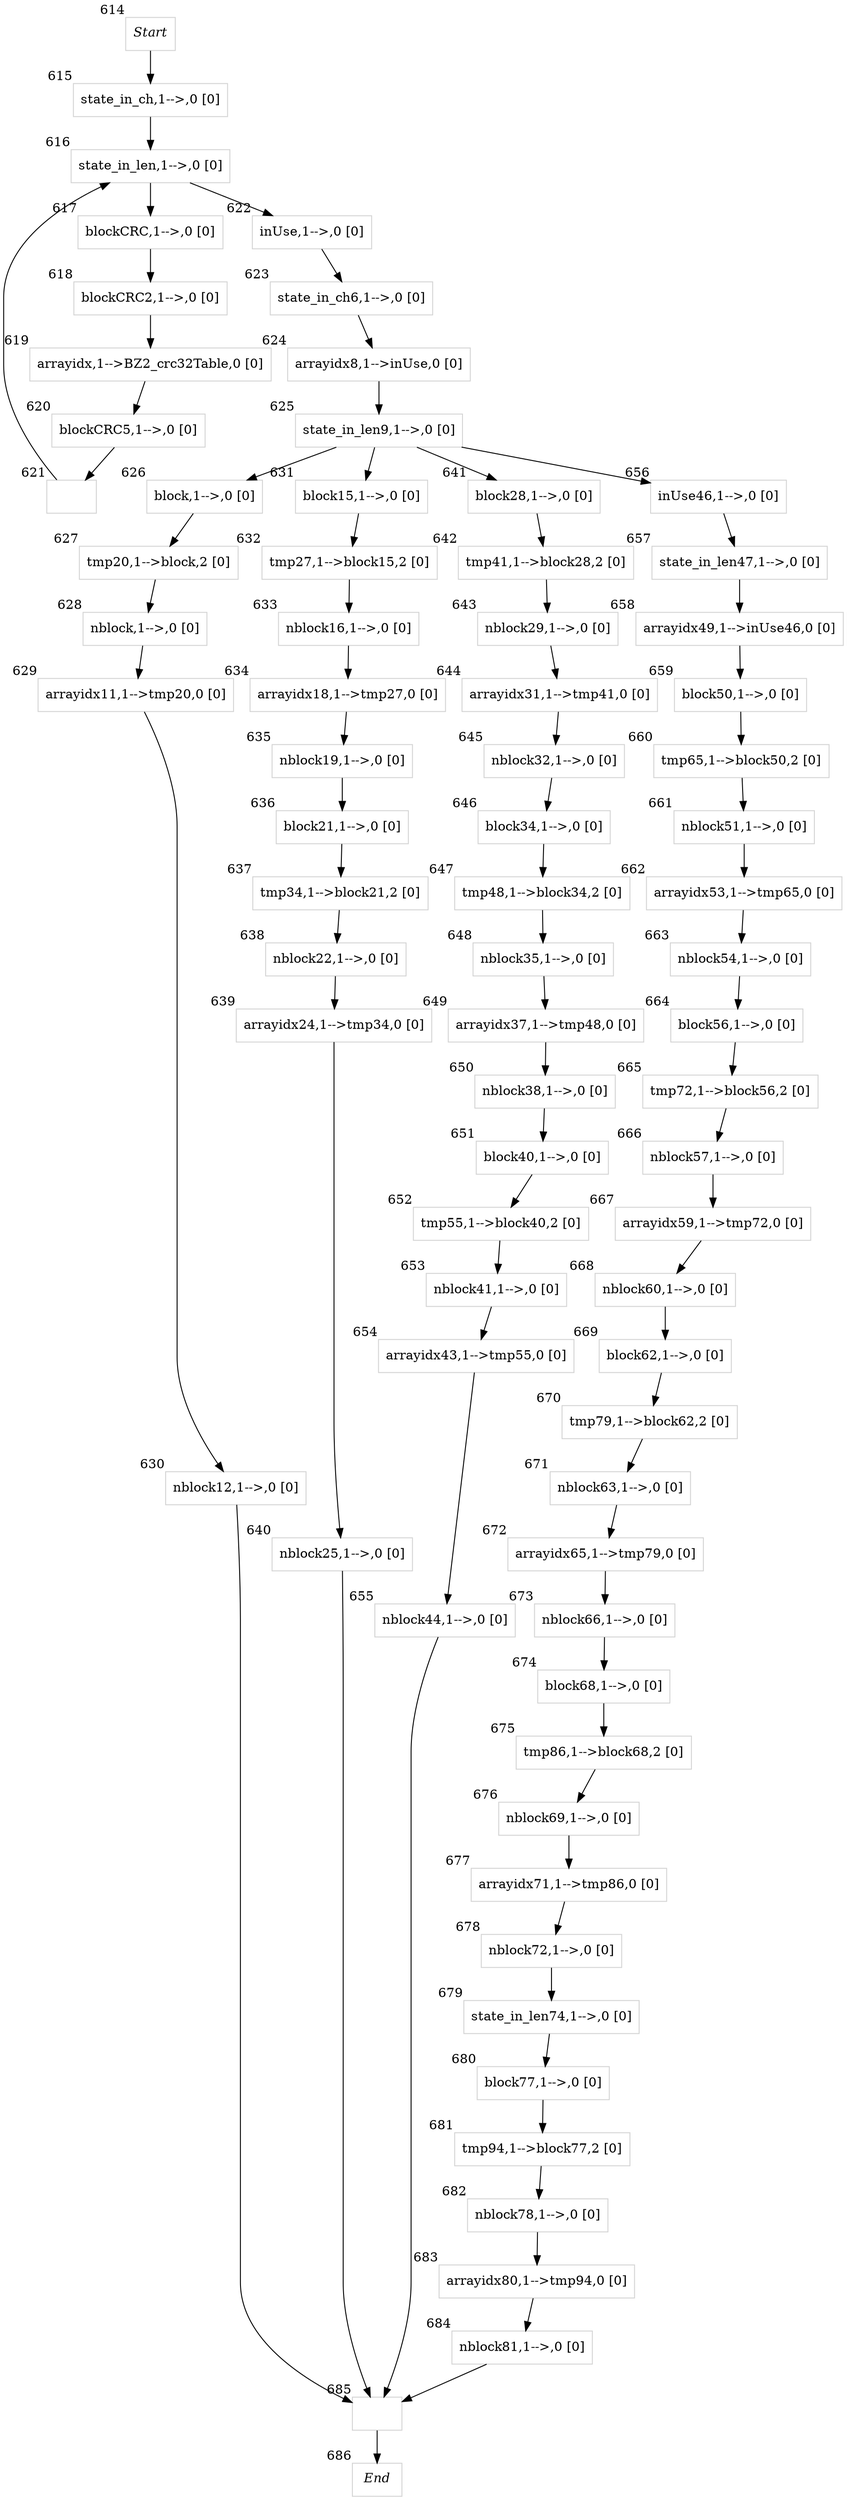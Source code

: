 digraph GPG{
node [shape=box]; 
614[label=<<I>Start</I>>,xlabel="614", color=lightgray, fontcolor=black];
614->615;
615[label="state_in_ch,1-->,0 [0]
",xlabel="615", color=lightgray, fontcolor=black];
615->616;
616[label="state_in_len,1-->,0 [0]
",xlabel="616", color=lightgray, fontcolor=black];
616->617;
616->622;
617[label="blockCRC,1-->,0 [0]
",xlabel="617", color=lightgray, fontcolor=black];
617->618;
618[label="blockCRC2,1-->,0 [0]
",xlabel="618", color=lightgray, fontcolor=black];
618->619;
619[label="arrayidx,1-->BZ2_crc32Table,0 [0]
",xlabel="619", color=lightgray, fontcolor=black];
619->620;
620[label="blockCRC5,1-->,0 [0]
",xlabel="620", color=lightgray, fontcolor=black];
620->621;
621[label="",xlabel="621", color=lightgray, fontcolor=black];
621->616;
622[label="inUse,1-->,0 [0]
",xlabel="622", color=lightgray, fontcolor=black];
622->623;
623[label="state_in_ch6,1-->,0 [0]
",xlabel="623", color=lightgray, fontcolor=black];
623->624;
624[label="arrayidx8,1-->inUse,0 [0]
",xlabel="624", color=lightgray, fontcolor=black];
624->625;
625[label="state_in_len9,1-->,0 [0]
",xlabel="625", color=lightgray, fontcolor=black];
625->626;
625->631;
625->641;
625->656;
626[label="block,1-->,0 [0]
",xlabel="626", color=lightgray, fontcolor=black];
626->627;
627[label="tmp20,1-->block,2 [0]
",xlabel="627", color=lightgray, fontcolor=black];
627->628;
628[label="nblock,1-->,0 [0]
",xlabel="628", color=lightgray, fontcolor=black];
628->629;
629[label="arrayidx11,1-->tmp20,0 [0]
",xlabel="629", color=lightgray, fontcolor=black];
629->630;
630[label="nblock12,1-->,0 [0]
",xlabel="630", color=lightgray, fontcolor=black];
630->685;
631[label="block15,1-->,0 [0]
",xlabel="631", color=lightgray, fontcolor=black];
631->632;
632[label="tmp27,1-->block15,2 [0]
",xlabel="632", color=lightgray, fontcolor=black];
632->633;
633[label="nblock16,1-->,0 [0]
",xlabel="633", color=lightgray, fontcolor=black];
633->634;
634[label="arrayidx18,1-->tmp27,0 [0]
",xlabel="634", color=lightgray, fontcolor=black];
634->635;
635[label="nblock19,1-->,0 [0]
",xlabel="635", color=lightgray, fontcolor=black];
635->636;
636[label="block21,1-->,0 [0]
",xlabel="636", color=lightgray, fontcolor=black];
636->637;
637[label="tmp34,1-->block21,2 [0]
",xlabel="637", color=lightgray, fontcolor=black];
637->638;
638[label="nblock22,1-->,0 [0]
",xlabel="638", color=lightgray, fontcolor=black];
638->639;
639[label="arrayidx24,1-->tmp34,0 [0]
",xlabel="639", color=lightgray, fontcolor=black];
639->640;
640[label="nblock25,1-->,0 [0]
",xlabel="640", color=lightgray, fontcolor=black];
640->685;
641[label="block28,1-->,0 [0]
",xlabel="641", color=lightgray, fontcolor=black];
641->642;
642[label="tmp41,1-->block28,2 [0]
",xlabel="642", color=lightgray, fontcolor=black];
642->643;
643[label="nblock29,1-->,0 [0]
",xlabel="643", color=lightgray, fontcolor=black];
643->644;
644[label="arrayidx31,1-->tmp41,0 [0]
",xlabel="644", color=lightgray, fontcolor=black];
644->645;
645[label="nblock32,1-->,0 [0]
",xlabel="645", color=lightgray, fontcolor=black];
645->646;
646[label="block34,1-->,0 [0]
",xlabel="646", color=lightgray, fontcolor=black];
646->647;
647[label="tmp48,1-->block34,2 [0]
",xlabel="647", color=lightgray, fontcolor=black];
647->648;
648[label="nblock35,1-->,0 [0]
",xlabel="648", color=lightgray, fontcolor=black];
648->649;
649[label="arrayidx37,1-->tmp48,0 [0]
",xlabel="649", color=lightgray, fontcolor=black];
649->650;
650[label="nblock38,1-->,0 [0]
",xlabel="650", color=lightgray, fontcolor=black];
650->651;
651[label="block40,1-->,0 [0]
",xlabel="651", color=lightgray, fontcolor=black];
651->652;
652[label="tmp55,1-->block40,2 [0]
",xlabel="652", color=lightgray, fontcolor=black];
652->653;
653[label="nblock41,1-->,0 [0]
",xlabel="653", color=lightgray, fontcolor=black];
653->654;
654[label="arrayidx43,1-->tmp55,0 [0]
",xlabel="654", color=lightgray, fontcolor=black];
654->655;
655[label="nblock44,1-->,0 [0]
",xlabel="655", color=lightgray, fontcolor=black];
655->685;
656[label="inUse46,1-->,0 [0]
",xlabel="656", color=lightgray, fontcolor=black];
656->657;
657[label="state_in_len47,1-->,0 [0]
",xlabel="657", color=lightgray, fontcolor=black];
657->658;
658[label="arrayidx49,1-->inUse46,0 [0]
",xlabel="658", color=lightgray, fontcolor=black];
658->659;
659[label="block50,1-->,0 [0]
",xlabel="659", color=lightgray, fontcolor=black];
659->660;
660[label="tmp65,1-->block50,2 [0]
",xlabel="660", color=lightgray, fontcolor=black];
660->661;
661[label="nblock51,1-->,0 [0]
",xlabel="661", color=lightgray, fontcolor=black];
661->662;
662[label="arrayidx53,1-->tmp65,0 [0]
",xlabel="662", color=lightgray, fontcolor=black];
662->663;
663[label="nblock54,1-->,0 [0]
",xlabel="663", color=lightgray, fontcolor=black];
663->664;
664[label="block56,1-->,0 [0]
",xlabel="664", color=lightgray, fontcolor=black];
664->665;
665[label="tmp72,1-->block56,2 [0]
",xlabel="665", color=lightgray, fontcolor=black];
665->666;
666[label="nblock57,1-->,0 [0]
",xlabel="666", color=lightgray, fontcolor=black];
666->667;
667[label="arrayidx59,1-->tmp72,0 [0]
",xlabel="667", color=lightgray, fontcolor=black];
667->668;
668[label="nblock60,1-->,0 [0]
",xlabel="668", color=lightgray, fontcolor=black];
668->669;
669[label="block62,1-->,0 [0]
",xlabel="669", color=lightgray, fontcolor=black];
669->670;
670[label="tmp79,1-->block62,2 [0]
",xlabel="670", color=lightgray, fontcolor=black];
670->671;
671[label="nblock63,1-->,0 [0]
",xlabel="671", color=lightgray, fontcolor=black];
671->672;
672[label="arrayidx65,1-->tmp79,0 [0]
",xlabel="672", color=lightgray, fontcolor=black];
672->673;
673[label="nblock66,1-->,0 [0]
",xlabel="673", color=lightgray, fontcolor=black];
673->674;
674[label="block68,1-->,0 [0]
",xlabel="674", color=lightgray, fontcolor=black];
674->675;
675[label="tmp86,1-->block68,2 [0]
",xlabel="675", color=lightgray, fontcolor=black];
675->676;
676[label="nblock69,1-->,0 [0]
",xlabel="676", color=lightgray, fontcolor=black];
676->677;
677[label="arrayidx71,1-->tmp86,0 [0]
",xlabel="677", color=lightgray, fontcolor=black];
677->678;
678[label="nblock72,1-->,0 [0]
",xlabel="678", color=lightgray, fontcolor=black];
678->679;
679[label="state_in_len74,1-->,0 [0]
",xlabel="679", color=lightgray, fontcolor=black];
679->680;
680[label="block77,1-->,0 [0]
",xlabel="680", color=lightgray, fontcolor=black];
680->681;
681[label="tmp94,1-->block77,2 [0]
",xlabel="681", color=lightgray, fontcolor=black];
681->682;
682[label="nblock78,1-->,0 [0]
",xlabel="682", color=lightgray, fontcolor=black];
682->683;
683[label="arrayidx80,1-->tmp94,0 [0]
",xlabel="683", color=lightgray, fontcolor=black];
683->684;
684[label="nblock81,1-->,0 [0]
",xlabel="684", color=lightgray, fontcolor=black];
684->685;
685[label="",xlabel="685", color=lightgray, fontcolor=black];
685->686;
686[label=<<I>End</I>>,xlabel="686", color=lightgray, fontcolor=black];
}